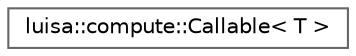 digraph "类继承关系图"
{
 // LATEX_PDF_SIZE
  bgcolor="transparent";
  edge [fontname=Helvetica,fontsize=10,labelfontname=Helvetica,labelfontsize=10];
  node [fontname=Helvetica,fontsize=10,shape=box,height=0.2,width=0.4];
  rankdir="LR";
  Node0 [id="Node000000",label="luisa::compute::Callable\< T \>",height=0.2,width=0.4,color="grey40", fillcolor="white", style="filled",URL="$classluisa_1_1compute_1_1_callable.html",tooltip="Callable class. Callable<T> is not allowed, unless T is a function type."];
}
